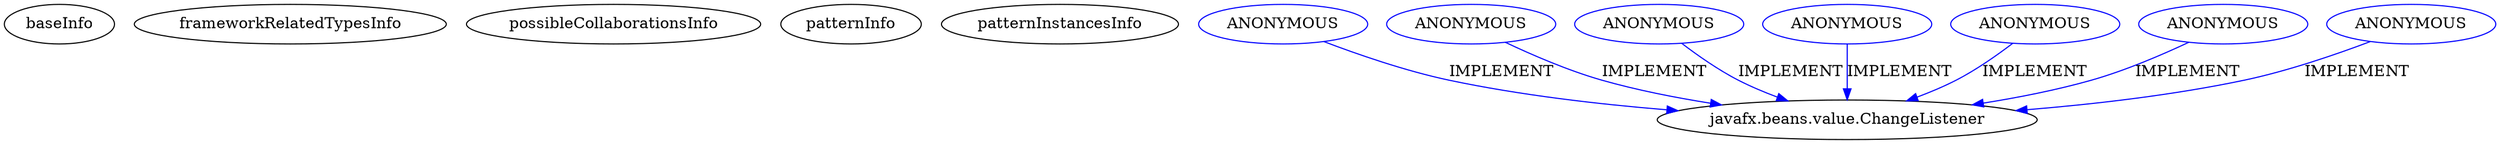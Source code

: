 digraph {
baseInfo[graphId=158,category="pattern",isAnonymous=false,possibleRelation=false]
frameworkRelatedTypesInfo[]
possibleCollaborationsInfo[]
patternInfo[frequency=7.0,patternRootClient=null]
patternInstancesInfo[0="hock323-eventManager~/hock323-eventManager/EventManager-master/src/eventManager/controller/pokerTournament/TournamentController.java~TournamentController~3009",1="Totenfluch-TPrivateChat-Client~/Totenfluch-TPrivateChat-Client/TPrivateChat-Client-master/TPvtChat-C/src/me/Totenfluch/pack/Main.java~Main~1483",2="hock323-eventManager~/hock323-eventManager/EventManager-master/src/eventManager/controller/pokerTournament/FormatController.java~FormatController~2993",3="bianconejo-CEFX~/bianconejo-CEFX/CEFX-master/src/cefx/CEPrincipalController.java~CEPrincipalController~2114",4="amau-classifier~/amau-classifier/classifier-master/src/main/java/me/data/DataController.java~DataController~1800",5="didygo-gce-display~/didygo-gce-display/gce-display-master/src/proto1/DashBoard.java~DashBoard~2407",6="bianconejo-CEFX~/bianconejo-CEFX/CEFX-master/src/cefx/CECommandeController.java~CECommandeController~2084"]
186[label="javafx.beans.value.ChangeListener",vertexType="FRAMEWORK_INTERFACE_TYPE",isFrameworkType=false]
235[label="ANONYMOUS",vertexType="REFERENCE_ANONYMOUS_DECLARATION",isFrameworkType=false,color=blue]
209[label="ANONYMOUS",vertexType="REFERENCE_ANONYMOUS_DECLARATION",isFrameworkType=false,color=blue]
551[label="ANONYMOUS",vertexType="REFERENCE_ANONYMOUS_DECLARATION",isFrameworkType=false,color=blue]
519[label="ANONYMOUS",vertexType="REFERENCE_ANONYMOUS_DECLARATION",isFrameworkType=false,color=blue]
531[label="ANONYMOUS",vertexType="REFERENCE_ANONYMOUS_DECLARATION",isFrameworkType=false,color=blue]
569[label="ANONYMOUS",vertexType="REFERENCE_ANONYMOUS_DECLARATION",isFrameworkType=false,color=blue]
561[label="ANONYMOUS",vertexType="REFERENCE_ANONYMOUS_DECLARATION",isFrameworkType=false,color=blue]
569->186[label="IMPLEMENT",color=blue]
551->186[label="IMPLEMENT",color=blue]
209->186[label="IMPLEMENT",color=blue]
519->186[label="IMPLEMENT",color=blue]
561->186[label="IMPLEMENT",color=blue]
235->186[label="IMPLEMENT",color=blue]
531->186[label="IMPLEMENT",color=blue]
}
